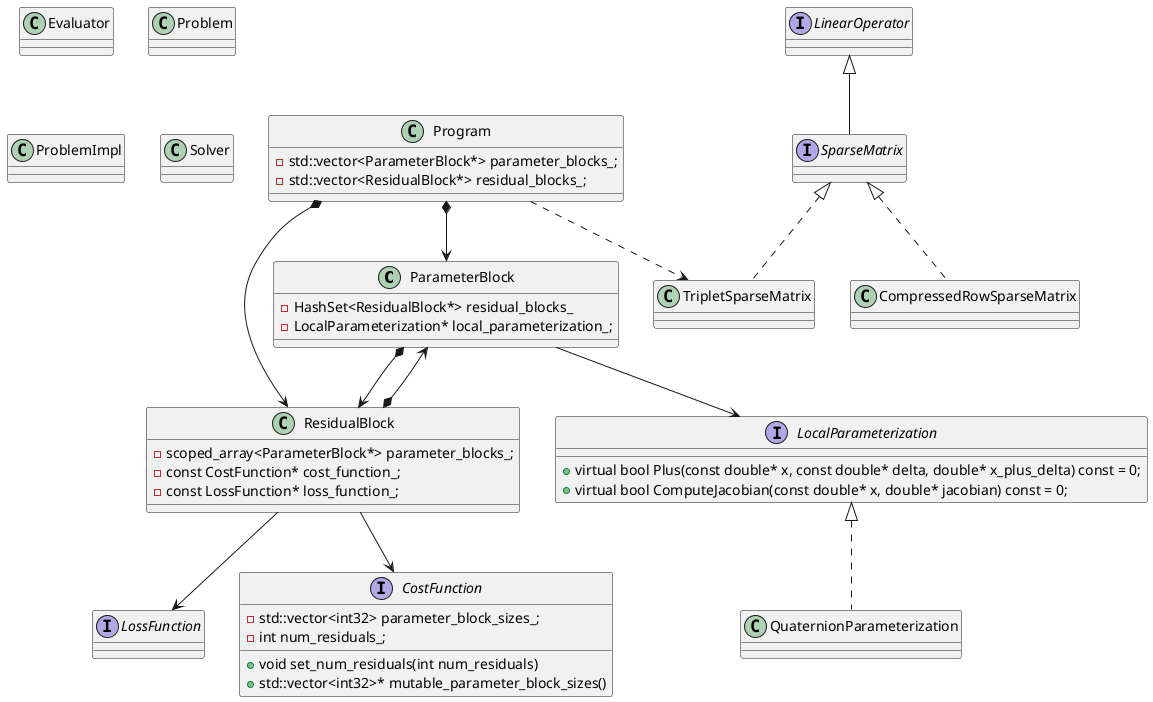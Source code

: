 ' https://blog.csdn.net/m0_37989980/article/details/104470064
' https://blog.csdn.net/lanchunhui/article/details/49557083
@startuml

class ParameterBlock {
  - HashSet<ResidualBlock*> residual_blocks_
  - LocalParameterization* local_parameterization_;
}
class ResidualBlock {
  - scoped_array<ParameterBlock*> parameter_blocks_;
  - const CostFunction* cost_function_;
  - const LossFunction* loss_function_;
}
class Program {
  - std::vector<ParameterBlock*> parameter_blocks_;
  - std::vector<ResidualBlock*> residual_blocks_;
}
class TripletSparseMatrix
class QuaternionParameterization
class Evaluator
class Problem
class ProblemImpl
class Solver
class CompressedRowSparseMatrix

interface LossFunction
interface CostFunction {
  + void set_num_residuals(int num_residuals)
  + std::vector<int32>* mutable_parameter_block_sizes()
  - std::vector<int32> parameter_block_sizes_;
  - int num_residuals_;
}
interface SparseMatrix
interface LinearOperator
interface LocalParameterization {
  + virtual bool Plus(const double* x, const double* delta, double* x_plus_delta) const = 0;
  + virtual bool ComputeJacobian(const double* x, double* jacobian) const = 0;
}

' interface impl
SparseMatrix <|.. TripletSparseMatrix
SparseMatrix <|.. CompressedRowSparseMatrix
LocalParameterization <|.. QuaternionParameterization

LinearOperator <|-- SparseMatrix


' ## assocation（konws a）##
' An object knows about the existence of another object, 
' and the object holds a pointer or reference to the other object.
' ResdidualBlock have a LossFunction* or &LossFunction
ResidualBlock --> LossFunction 
ResidualBlock --> CostFunction
ParameterBlock --> LocalParameterization

' Aggregation
ParameterBlock *--> ResidualBlock
ResidualBlock  *--> ParameterBlock
Program        *--> ResidualBlock
Program        *--> ParameterBlock

' dependency
Program ..> TripletSparseMatrix


@enduml
